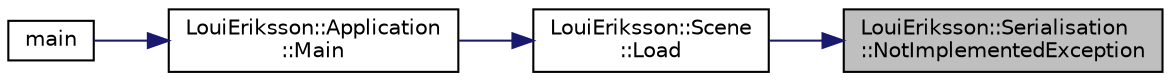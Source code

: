 digraph "LouiEriksson::Serialisation::NotImplementedException"
{
 // LATEX_PDF_SIZE
  edge [fontname="Helvetica",fontsize="10",labelfontname="Helvetica",labelfontsize="10"];
  node [fontname="Helvetica",fontsize="10",shape=record];
  rankdir="RL";
  Node1 [label="LouiEriksson::Serialisation\l::NotImplementedException",height=0.2,width=0.4,color="black", fillcolor="grey75", style="filled", fontcolor="black",tooltip="Placeholder for an actual custom exception."];
  Node1 -> Node2 [dir="back",color="midnightblue",fontsize="10",style="solid",fontname="Helvetica"];
  Node2 [label="LouiEriksson::Scene\l::Load",height=0.2,width=0.4,color="black", fillcolor="white", style="filled",URL="$class_loui_eriksson_1_1_scene.html#aefa6e8596c7a6b42d7b87b429312a764",tooltip="TryLoad the Scene from xml format at a given path."];
  Node2 -> Node3 [dir="back",color="midnightblue",fontsize="10",style="solid",fontname="Helvetica"];
  Node3 [label="LouiEriksson::Application\l::Main",height=0.2,width=0.4,color="black", fillcolor="white", style="filled",URL="$class_loui_eriksson_1_1_application.html#a3cd3d52cd7a0b2520ab7b53159214657",tooltip="Main function of the application."];
  Node3 -> Node4 [dir="back",color="midnightblue",fontsize="10",style="solid",fontname="Helvetica"];
  Node4 [label="main",height=0.2,width=0.4,color="black", fillcolor="white", style="filled",URL="$main_8cpp.html#ada43c5bcc6e53f1ba4a4ae205e0f24c6",tooltip="Entry point for the program."];
}
